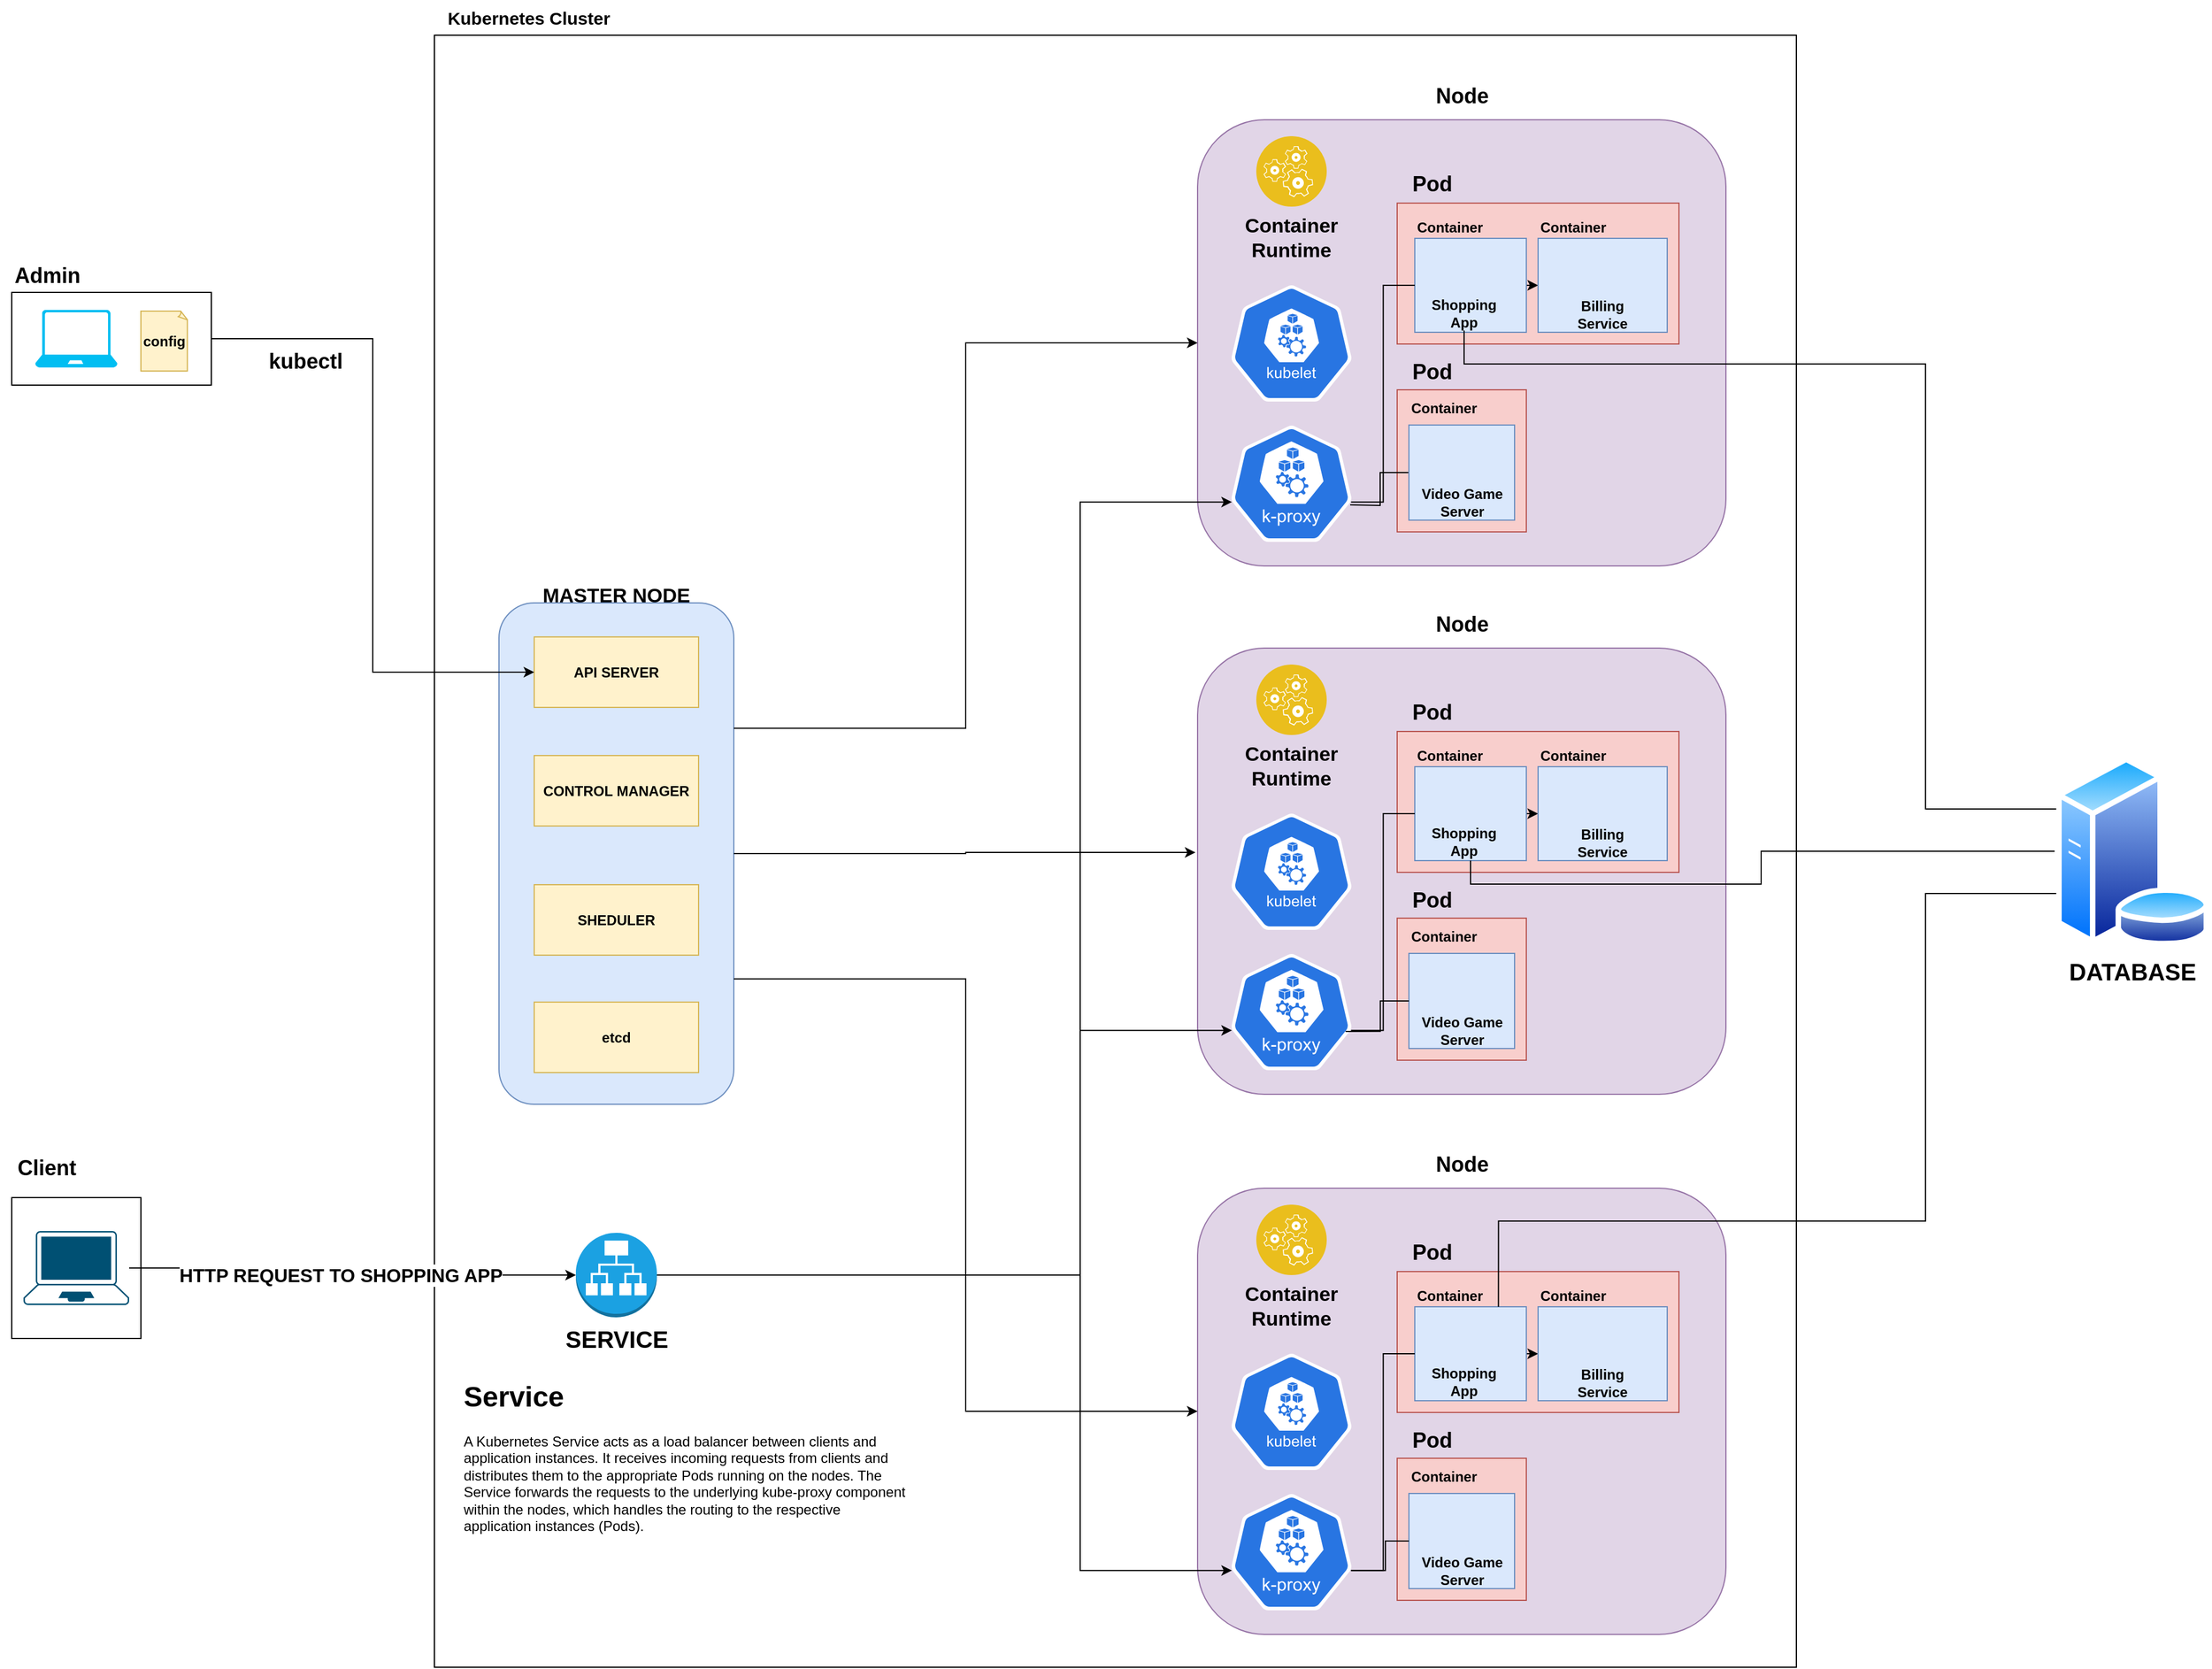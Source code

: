 <mxfile version="21.3.8" type="device">
  <diagram name="Page-1" id="r1trk9I8ze7YVNxas9fj">
    <mxGraphModel dx="2868" dy="1430" grid="1" gridSize="10" guides="1" tooltips="1" connect="1" arrows="1" fold="1" page="1" pageScale="1" pageWidth="850" pageHeight="1100" math="0" shadow="0">
      <root>
        <mxCell id="0" />
        <mxCell id="1" parent="0" />
        <mxCell id="X1foKOFp55e5BBm1iE1M-6" value="" style="rounded=0;whiteSpace=wrap;html=1;" parent="1" vertex="1">
          <mxGeometry x="370" y="90" width="1160" height="1390" as="geometry" />
        </mxCell>
        <mxCell id="X1foKOFp55e5BBm1iE1M-7" value="&lt;div&gt;&lt;b&gt;&lt;font style=&quot;font-size: 15px;&quot;&gt;Kubernetes Cluster&lt;/font&gt;&lt;/b&gt;&lt;/div&gt;" style="text;html=1;align=center;verticalAlign=middle;resizable=0;points=[];autosize=1;strokeColor=none;fillColor=none;" parent="1" vertex="1">
          <mxGeometry x="370" y="60" width="160" height="30" as="geometry" />
        </mxCell>
        <mxCell id="X1foKOFp55e5BBm1iE1M-9" value="&lt;div style=&quot;font-size: 13px;&quot;&gt;&lt;b&gt;&lt;font style=&quot;font-size: 18px;&quot;&gt;kubectl&lt;/font&gt;&lt;/b&gt;&lt;/div&gt;" style="text;html=1;align=center;verticalAlign=middle;resizable=0;points=[];autosize=1;strokeColor=none;fillColor=none;" parent="1" vertex="1">
          <mxGeometry x="215" y="348" width="90" height="40" as="geometry" />
        </mxCell>
        <mxCell id="kfoBaqQsOM6falH7TWS0-29" value="" style="group" parent="1" vertex="1" connectable="0">
          <mxGeometry x="10" y="280" width="170" height="108" as="geometry" />
        </mxCell>
        <mxCell id="X1foKOFp55e5BBm1iE1M-1" value="" style="rounded=0;whiteSpace=wrap;html=1;" parent="kfoBaqQsOM6falH7TWS0-29" vertex="1">
          <mxGeometry y="29" width="170" height="79" as="geometry" />
        </mxCell>
        <mxCell id="X1foKOFp55e5BBm1iE1M-4" value="&lt;font size=&quot;1&quot;&gt;&lt;b style=&quot;font-size: 18px;&quot;&gt;Admin&lt;/b&gt;&lt;/font&gt;" style="text;html=1;align=center;verticalAlign=middle;resizable=0;points=[];autosize=1;strokeColor=none;fillColor=none;" parent="kfoBaqQsOM6falH7TWS0-29" vertex="1">
          <mxGeometry x="-10" y="-5" width="80" height="40" as="geometry" />
        </mxCell>
        <mxCell id="X1foKOFp55e5BBm1iE1M-5" value="" style="verticalLabelPosition=bottom;html=1;verticalAlign=top;align=center;strokeColor=none;fillColor=#00BEF2;shape=mxgraph.azure.laptop;pointerEvents=1;" parent="kfoBaqQsOM6falH7TWS0-29" vertex="1">
          <mxGeometry x="20" y="44" width="70" height="49" as="geometry" />
        </mxCell>
        <mxCell id="X1foKOFp55e5BBm1iE1M-13" value="&lt;b&gt;config&lt;/b&gt;" style="whiteSpace=wrap;html=1;shape=mxgraph.basic.document;fillColor=#fff2cc;strokeColor=#d6b656;" parent="kfoBaqQsOM6falH7TWS0-29" vertex="1">
          <mxGeometry x="110" y="45" width="40" height="51" as="geometry" />
        </mxCell>
        <mxCell id="kfoBaqQsOM6falH7TWS0-33" value="" style="group" parent="1" vertex="1" connectable="0">
          <mxGeometry x="425" y="539.5" width="200" height="461" as="geometry" />
        </mxCell>
        <mxCell id="kfoBaqQsOM6falH7TWS0-21" value="&lt;font style=&quot;font-size: 17px;&quot;&gt;&lt;b&gt;MASTER NODE&lt;/b&gt;&lt;/font&gt;" style="text;html=1;strokeColor=none;fillColor=none;align=center;verticalAlign=middle;whiteSpace=wrap;rounded=0;" parent="kfoBaqQsOM6falH7TWS0-33" vertex="1">
          <mxGeometry x="20" width="160" height="56" as="geometry" />
        </mxCell>
        <mxCell id="kfoBaqQsOM6falH7TWS0-28" value="" style="group" parent="kfoBaqQsOM6falH7TWS0-33" vertex="1" connectable="0">
          <mxGeometry y="34" width="200" height="427" as="geometry" />
        </mxCell>
        <mxCell id="kfoBaqQsOM6falH7TWS0-20" value="" style="rounded=1;whiteSpace=wrap;html=1;fillColor=#dae8fc;strokeColor=#6c8ebf;" parent="kfoBaqQsOM6falH7TWS0-28" vertex="1">
          <mxGeometry width="200" height="427" as="geometry" />
        </mxCell>
        <mxCell id="kfoBaqQsOM6falH7TWS0-24" value="&lt;b&gt;API SERVER&lt;/b&gt;" style="rounded=0;whiteSpace=wrap;html=1;fillColor=#fff2cc;strokeColor=#d6b656;" parent="kfoBaqQsOM6falH7TWS0-28" vertex="1">
          <mxGeometry x="30" y="29" width="140" height="60" as="geometry" />
        </mxCell>
        <mxCell id="kfoBaqQsOM6falH7TWS0-25" value="&lt;b&gt;CONTROL MANAGER&lt;br&gt;&lt;/b&gt;" style="rounded=0;whiteSpace=wrap;html=1;fillColor=#fff2cc;strokeColor=#d6b656;" parent="kfoBaqQsOM6falH7TWS0-28" vertex="1">
          <mxGeometry x="30" y="130" width="140" height="60" as="geometry" />
        </mxCell>
        <mxCell id="kfoBaqQsOM6falH7TWS0-26" value="&lt;b&gt;SHEDULER&lt;br&gt;&lt;/b&gt;" style="rounded=0;whiteSpace=wrap;html=1;fillColor=#fff2cc;strokeColor=#d6b656;" parent="kfoBaqQsOM6falH7TWS0-28" vertex="1">
          <mxGeometry x="30" y="240" width="140" height="60" as="geometry" />
        </mxCell>
        <mxCell id="kfoBaqQsOM6falH7TWS0-27" value="&lt;b&gt;etcd&lt;/b&gt;" style="rounded=0;whiteSpace=wrap;html=1;fillColor=#fff2cc;strokeColor=#d6b656;" parent="kfoBaqQsOM6falH7TWS0-28" vertex="1">
          <mxGeometry x="30" y="340" width="140" height="60" as="geometry" />
        </mxCell>
        <mxCell id="kfoBaqQsOM6falH7TWS0-71" value="" style="group" parent="1" vertex="1" connectable="0">
          <mxGeometry x="1020" y="122" width="450" height="420" as="geometry" />
        </mxCell>
        <mxCell id="X1foKOFp55e5BBm1iE1M-10" value="" style="rounded=1;whiteSpace=wrap;html=1;fillColor=#e1d5e7;strokeColor=#9673a6;" parent="kfoBaqQsOM6falH7TWS0-71" vertex="1">
          <mxGeometry y="40" width="450" height="380" as="geometry" />
        </mxCell>
        <mxCell id="X1foKOFp55e5BBm1iE1M-11" value="&lt;div style=&quot;font-size: 13px;&quot;&gt;&lt;font size=&quot;1&quot;&gt;&lt;b style=&quot;font-size: 18px;&quot;&gt;Node&lt;/b&gt;&lt;/font&gt;&lt;/div&gt;" style="text;html=1;align=center;verticalAlign=middle;resizable=0;points=[];autosize=1;strokeColor=none;fillColor=none;" parent="kfoBaqQsOM6falH7TWS0-71" vertex="1">
          <mxGeometry x="190" width="70" height="40" as="geometry" />
        </mxCell>
        <mxCell id="kfoBaqQsOM6falH7TWS0-37" value="" style="group" parent="kfoBaqQsOM6falH7TWS0-71" vertex="1" connectable="0">
          <mxGeometry x="50" y="54" width="60" height="102" as="geometry" />
        </mxCell>
        <mxCell id="kfoBaqQsOM6falH7TWS0-34" value="" style="image;aspect=fixed;perimeter=ellipsePerimeter;html=1;align=center;shadow=0;dashed=0;fontColor=#4277BB;labelBackgroundColor=default;fontSize=12;spacingTop=3;image=img/lib/ibm/applications/runtime_services.svg;" parent="kfoBaqQsOM6falH7TWS0-37" vertex="1">
          <mxGeometry width="60" height="60" as="geometry" />
        </mxCell>
        <mxCell id="kfoBaqQsOM6falH7TWS0-35" value="&lt;font style=&quot;font-size: 17px;&quot;&gt;&lt;b&gt;Container Runtime&lt;/b&gt;&lt;/font&gt;" style="text;html=1;strokeColor=none;fillColor=none;align=center;verticalAlign=middle;whiteSpace=wrap;rounded=0;" parent="kfoBaqQsOM6falH7TWS0-37" vertex="1">
          <mxGeometry y="72" width="60" height="30" as="geometry" />
        </mxCell>
        <mxCell id="kfoBaqQsOM6falH7TWS0-40" value="" style="sketch=0;html=1;dashed=0;whitespace=wrap;fillColor=#2875E2;strokeColor=#ffffff;points=[[0.005,0.63,0],[0.1,0.2,0],[0.9,0.2,0],[0.5,0,0],[0.995,0.63,0],[0.72,0.99,0],[0.5,1,0],[0.28,0.99,0]];verticalLabelPosition=bottom;align=center;verticalAlign=top;shape=mxgraph.kubernetes.icon;prIcon=k_proxy" parent="kfoBaqQsOM6falH7TWS0-71" vertex="1">
          <mxGeometry x="28.75" y="290" width="102.5" height="120" as="geometry" />
        </mxCell>
        <mxCell id="kfoBaqQsOM6falH7TWS0-41" value="" style="sketch=0;html=1;dashed=0;whitespace=wrap;fillColor=#2875E2;strokeColor=#ffffff;points=[[0.005,0.63,0],[0.1,0.2,0],[0.9,0.2,0],[0.5,0,0],[0.995,0.63,0],[0.72,0.99,0],[0.5,1,0],[0.28,0.99,0]];verticalLabelPosition=bottom;align=center;verticalAlign=top;shape=mxgraph.kubernetes.icon;prIcon=kubelet" parent="kfoBaqQsOM6falH7TWS0-71" vertex="1">
          <mxGeometry x="17.5" y="181" width="125" height="99" as="geometry" />
        </mxCell>
        <mxCell id="kfoBaqQsOM6falH7TWS0-44" value="" style="group" parent="kfoBaqQsOM6falH7TWS0-71" vertex="1" connectable="0">
          <mxGeometry x="170" y="80" width="240" height="151" as="geometry" />
        </mxCell>
        <mxCell id="X1foKOFp55e5BBm1iE1M-33" value="" style="rounded=0;whiteSpace=wrap;html=1;fillColor=#f8cecc;strokeColor=#b85450;" parent="kfoBaqQsOM6falH7TWS0-44" vertex="1">
          <mxGeometry y="31" width="240" height="120" as="geometry" />
        </mxCell>
        <mxCell id="kfoBaqQsOM6falH7TWS0-42" value="" style="group" parent="kfoBaqQsOM6falH7TWS0-44" vertex="1" connectable="0">
          <mxGeometry width="230" height="141" as="geometry" />
        </mxCell>
        <mxCell id="X1foKOFp55e5BBm1iE1M-34" value="&lt;div&gt;&lt;b&gt;&lt;font style=&quot;font-size: 18px;&quot;&gt;Pod&lt;/font&gt;&lt;/b&gt;&lt;/div&gt;" style="text;html=1;strokeColor=none;fillColor=none;align=center;verticalAlign=middle;whiteSpace=wrap;rounded=0;" parent="kfoBaqQsOM6falH7TWS0-42" vertex="1">
          <mxGeometry width="60" height="30" as="geometry" />
        </mxCell>
        <mxCell id="kfoBaqQsOM6falH7TWS0-178" style="edgeStyle=orthogonalEdgeStyle;rounded=0;orthogonalLoop=1;jettySize=auto;html=1;exitX=1;exitY=0.5;exitDx=0;exitDy=0;entryX=0;entryY=0.5;entryDx=0;entryDy=0;" parent="kfoBaqQsOM6falH7TWS0-42" source="X1foKOFp55e5BBm1iE1M-36" target="X1foKOFp55e5BBm1iE1M-41" edge="1">
          <mxGeometry relative="1" as="geometry" />
        </mxCell>
        <mxCell id="X1foKOFp55e5BBm1iE1M-36" value="" style="rounded=0;whiteSpace=wrap;html=1;fillColor=#dae8fc;strokeColor=#6c8ebf;" parent="kfoBaqQsOM6falH7TWS0-42" vertex="1">
          <mxGeometry x="15" y="61" width="95" height="80" as="geometry" />
        </mxCell>
        <mxCell id="X1foKOFp55e5BBm1iE1M-37" value="" style="shape=image;html=1;verticalAlign=top;verticalLabelPosition=bottom;labelBackgroundColor=#ffffff;imageAspect=0;aspect=fixed;image=https://cdn1.iconfinder.com/data/icons/ionicons-fill-vol-2/512/logo-docker-128.png" parent="kfoBaqQsOM6falH7TWS0-42" vertex="1">
          <mxGeometry x="38.5" y="61.5" width="48" height="48" as="geometry" />
        </mxCell>
        <mxCell id="X1foKOFp55e5BBm1iE1M-38" value="&lt;b&gt;Container&lt;/b&gt;" style="text;html=1;strokeColor=none;fillColor=none;align=center;verticalAlign=middle;whiteSpace=wrap;rounded=0;" parent="kfoBaqQsOM6falH7TWS0-42" vertex="1">
          <mxGeometry x="15" y="37" width="60" height="30" as="geometry" />
        </mxCell>
        <mxCell id="X1foKOFp55e5BBm1iE1M-40" value="&lt;b&gt;Shopping App&lt;/b&gt;" style="text;html=1;strokeColor=none;fillColor=none;align=center;verticalAlign=middle;whiteSpace=wrap;rounded=0;" parent="kfoBaqQsOM6falH7TWS0-42" vertex="1">
          <mxGeometry x="27" y="109.5" width="60" height="30" as="geometry" />
        </mxCell>
        <mxCell id="X1foKOFp55e5BBm1iE1M-41" value="" style="rounded=0;whiteSpace=wrap;html=1;fillColor=#dae8fc;strokeColor=#6c8ebf;" parent="kfoBaqQsOM6falH7TWS0-42" vertex="1">
          <mxGeometry x="120" y="61" width="110" height="80" as="geometry" />
        </mxCell>
        <mxCell id="X1foKOFp55e5BBm1iE1M-43" value="" style="shape=image;html=1;verticalAlign=top;verticalLabelPosition=bottom;labelBackgroundColor=#ffffff;imageAspect=0;aspect=fixed;image=https://cdn1.iconfinder.com/data/icons/ionicons-fill-vol-2/512/logo-docker-128.png" parent="kfoBaqQsOM6falH7TWS0-42" vertex="1">
          <mxGeometry x="151" y="67" width="48" height="48" as="geometry" />
        </mxCell>
        <mxCell id="X1foKOFp55e5BBm1iE1M-44" value="&lt;b&gt;Billing Service&lt;/b&gt;" style="text;html=1;strokeColor=none;fillColor=none;align=center;verticalAlign=middle;whiteSpace=wrap;rounded=0;" parent="kfoBaqQsOM6falH7TWS0-42" vertex="1">
          <mxGeometry x="145" y="111" width="60" height="30" as="geometry" />
        </mxCell>
        <mxCell id="X1foKOFp55e5BBm1iE1M-95" value="&lt;b&gt;Container&lt;/b&gt;" style="text;html=1;strokeColor=none;fillColor=none;align=center;verticalAlign=middle;whiteSpace=wrap;rounded=0;" parent="kfoBaqQsOM6falH7TWS0-42" vertex="1">
          <mxGeometry x="120" y="37" width="60" height="30" as="geometry" />
        </mxCell>
        <mxCell id="kfoBaqQsOM6falH7TWS0-45" value="" style="group" parent="kfoBaqQsOM6falH7TWS0-71" vertex="1" connectable="0">
          <mxGeometry x="170" y="240" width="110" height="151" as="geometry" />
        </mxCell>
        <mxCell id="kfoBaqQsOM6falH7TWS0-69" value="" style="group" parent="kfoBaqQsOM6falH7TWS0-45" vertex="1" connectable="0">
          <mxGeometry width="110" height="151" as="geometry" />
        </mxCell>
        <mxCell id="X1foKOFp55e5BBm1iE1M-57" value="" style="rounded=0;whiteSpace=wrap;html=1;fillColor=#f8cecc;strokeColor=#b85450;" parent="kfoBaqQsOM6falH7TWS0-69" vertex="1">
          <mxGeometry y="30" width="110" height="121" as="geometry" />
        </mxCell>
        <mxCell id="X1foKOFp55e5BBm1iE1M-58" value="&lt;font size=&quot;1&quot;&gt;&lt;b style=&quot;font-size: 18px;&quot;&gt;Pod&lt;br&gt;&lt;/b&gt;&lt;/font&gt;" style="text;html=1;strokeColor=none;fillColor=none;align=center;verticalAlign=middle;whiteSpace=wrap;rounded=0;" parent="kfoBaqQsOM6falH7TWS0-69" vertex="1">
          <mxGeometry width="60" height="30" as="geometry" />
        </mxCell>
        <mxCell id="kfoBaqQsOM6falH7TWS0-180" style="edgeStyle=orthogonalEdgeStyle;rounded=0;orthogonalLoop=1;jettySize=auto;html=1;exitX=0;exitY=0.5;exitDx=0;exitDy=0;endArrow=none;endFill=0;" parent="kfoBaqQsOM6falH7TWS0-69" source="X1foKOFp55e5BBm1iE1M-59" edge="1">
          <mxGeometry relative="1" as="geometry">
            <mxPoint x="-40" y="128" as="targetPoint" />
          </mxGeometry>
        </mxCell>
        <mxCell id="X1foKOFp55e5BBm1iE1M-59" value="" style="rounded=0;whiteSpace=wrap;html=1;fillColor=#dae8fc;strokeColor=#6c8ebf;" parent="kfoBaqQsOM6falH7TWS0-69" vertex="1">
          <mxGeometry x="10" y="60" width="90" height="81" as="geometry" />
        </mxCell>
        <mxCell id="X1foKOFp55e5BBm1iE1M-60" value="&lt;b&gt;Container&lt;/b&gt;" style="text;html=1;strokeColor=none;fillColor=none;align=center;verticalAlign=middle;whiteSpace=wrap;rounded=0;" parent="kfoBaqQsOM6falH7TWS0-69" vertex="1">
          <mxGeometry x="10" y="31" width="60" height="30" as="geometry" />
        </mxCell>
        <mxCell id="X1foKOFp55e5BBm1iE1M-61" value="" style="shape=image;html=1;verticalAlign=top;verticalLabelPosition=bottom;labelBackgroundColor=#ffffff;imageAspect=0;aspect=fixed;image=https://cdn1.iconfinder.com/data/icons/ionicons-fill-vol-2/512/logo-docker-128.png" parent="kfoBaqQsOM6falH7TWS0-69" vertex="1">
          <mxGeometry x="31" y="67" width="48" height="48" as="geometry" />
        </mxCell>
        <mxCell id="X1foKOFp55e5BBm1iE1M-62" value="&lt;b&gt;Video Game Server&lt;/b&gt;" style="text;html=1;strokeColor=none;fillColor=none;align=center;verticalAlign=middle;whiteSpace=wrap;rounded=0;" parent="kfoBaqQsOM6falH7TWS0-69" vertex="1">
          <mxGeometry x="17.5" y="116" width="75" height="20" as="geometry" />
        </mxCell>
        <mxCell id="kfoBaqQsOM6falH7TWS0-179" style="edgeStyle=orthogonalEdgeStyle;rounded=0;orthogonalLoop=1;jettySize=auto;html=1;exitX=0;exitY=0.5;exitDx=0;exitDy=0;entryX=0.995;entryY=0.63;entryDx=0;entryDy=0;entryPerimeter=0;endArrow=none;endFill=0;" parent="kfoBaqQsOM6falH7TWS0-71" source="X1foKOFp55e5BBm1iE1M-36" target="kfoBaqQsOM6falH7TWS0-40" edge="1">
          <mxGeometry relative="1" as="geometry" />
        </mxCell>
        <mxCell id="kfoBaqQsOM6falH7TWS0-72" value="" style="group" parent="1" vertex="1" connectable="0">
          <mxGeometry x="1020" y="572" width="450" height="420" as="geometry" />
        </mxCell>
        <mxCell id="kfoBaqQsOM6falH7TWS0-73" value="" style="rounded=1;whiteSpace=wrap;html=1;fillColor=#e1d5e7;strokeColor=#9673a6;" parent="kfoBaqQsOM6falH7TWS0-72" vertex="1">
          <mxGeometry y="40" width="450" height="380" as="geometry" />
        </mxCell>
        <mxCell id="kfoBaqQsOM6falH7TWS0-74" value="&lt;div style=&quot;font-size: 13px;&quot;&gt;&lt;font size=&quot;1&quot;&gt;&lt;b style=&quot;font-size: 18px;&quot;&gt;Node&lt;/b&gt;&lt;/font&gt;&lt;/div&gt;" style="text;html=1;align=center;verticalAlign=middle;resizable=0;points=[];autosize=1;strokeColor=none;fillColor=none;" parent="kfoBaqQsOM6falH7TWS0-72" vertex="1">
          <mxGeometry x="190" width="70" height="40" as="geometry" />
        </mxCell>
        <mxCell id="kfoBaqQsOM6falH7TWS0-75" value="" style="group" parent="kfoBaqQsOM6falH7TWS0-72" vertex="1" connectable="0">
          <mxGeometry x="50" y="54" width="60" height="102" as="geometry" />
        </mxCell>
        <mxCell id="kfoBaqQsOM6falH7TWS0-76" value="" style="image;aspect=fixed;perimeter=ellipsePerimeter;html=1;align=center;shadow=0;dashed=0;fontColor=#4277BB;labelBackgroundColor=default;fontSize=12;spacingTop=3;image=img/lib/ibm/applications/runtime_services.svg;" parent="kfoBaqQsOM6falH7TWS0-75" vertex="1">
          <mxGeometry width="60" height="60" as="geometry" />
        </mxCell>
        <mxCell id="kfoBaqQsOM6falH7TWS0-77" value="&lt;font style=&quot;font-size: 17px;&quot;&gt;&lt;b&gt;Container Runtime&lt;/b&gt;&lt;/font&gt;" style="text;html=1;strokeColor=none;fillColor=none;align=center;verticalAlign=middle;whiteSpace=wrap;rounded=0;" parent="kfoBaqQsOM6falH7TWS0-75" vertex="1">
          <mxGeometry y="72" width="60" height="30" as="geometry" />
        </mxCell>
        <mxCell id="kfoBaqQsOM6falH7TWS0-78" value="" style="sketch=0;html=1;dashed=0;whitespace=wrap;fillColor=#2875E2;strokeColor=#ffffff;points=[[0.005,0.63,0],[0.1,0.2,0],[0.9,0.2,0],[0.5,0,0],[0.995,0.63,0],[0.72,0.99,0],[0.5,1,0],[0.28,0.99,0]];verticalLabelPosition=bottom;align=center;verticalAlign=top;shape=mxgraph.kubernetes.icon;prIcon=k_proxy" parent="kfoBaqQsOM6falH7TWS0-72" vertex="1">
          <mxGeometry x="28.75" y="290" width="102.5" height="120" as="geometry" />
        </mxCell>
        <mxCell id="kfoBaqQsOM6falH7TWS0-79" value="" style="sketch=0;html=1;dashed=0;whitespace=wrap;fillColor=#2875E2;strokeColor=#ffffff;points=[[0.005,0.63,0],[0.1,0.2,0],[0.9,0.2,0],[0.5,0,0],[0.995,0.63,0],[0.72,0.99,0],[0.5,1,0],[0.28,0.99,0]];verticalLabelPosition=bottom;align=center;verticalAlign=top;shape=mxgraph.kubernetes.icon;prIcon=kubelet" parent="kfoBaqQsOM6falH7TWS0-72" vertex="1">
          <mxGeometry x="17.5" y="181" width="125" height="99" as="geometry" />
        </mxCell>
        <mxCell id="kfoBaqQsOM6falH7TWS0-80" value="" style="group" parent="kfoBaqQsOM6falH7TWS0-72" vertex="1" connectable="0">
          <mxGeometry x="170" y="80" width="240" height="151" as="geometry" />
        </mxCell>
        <mxCell id="kfoBaqQsOM6falH7TWS0-81" value="" style="rounded=0;whiteSpace=wrap;html=1;fillColor=#f8cecc;strokeColor=#b85450;" parent="kfoBaqQsOM6falH7TWS0-80" vertex="1">
          <mxGeometry y="31" width="240" height="120" as="geometry" />
        </mxCell>
        <mxCell id="kfoBaqQsOM6falH7TWS0-82" value="" style="group" parent="kfoBaqQsOM6falH7TWS0-80" vertex="1" connectable="0">
          <mxGeometry width="230" height="141" as="geometry" />
        </mxCell>
        <mxCell id="kfoBaqQsOM6falH7TWS0-83" value="&lt;div&gt;&lt;b&gt;&lt;font style=&quot;font-size: 18px;&quot;&gt;Pod&lt;/font&gt;&lt;/b&gt;&lt;/div&gt;" style="text;html=1;strokeColor=none;fillColor=none;align=center;verticalAlign=middle;whiteSpace=wrap;rounded=0;" parent="kfoBaqQsOM6falH7TWS0-82" vertex="1">
          <mxGeometry width="60" height="30" as="geometry" />
        </mxCell>
        <mxCell id="kfoBaqQsOM6falH7TWS0-177" style="edgeStyle=orthogonalEdgeStyle;rounded=0;orthogonalLoop=1;jettySize=auto;html=1;exitX=1;exitY=0.5;exitDx=0;exitDy=0;entryX=0;entryY=0.5;entryDx=0;entryDy=0;" parent="kfoBaqQsOM6falH7TWS0-82" source="kfoBaqQsOM6falH7TWS0-84" target="kfoBaqQsOM6falH7TWS0-88" edge="1">
          <mxGeometry relative="1" as="geometry" />
        </mxCell>
        <mxCell id="kfoBaqQsOM6falH7TWS0-84" value="" style="rounded=0;whiteSpace=wrap;html=1;fillColor=#dae8fc;strokeColor=#6c8ebf;" parent="kfoBaqQsOM6falH7TWS0-82" vertex="1">
          <mxGeometry x="15" y="61" width="95" height="80" as="geometry" />
        </mxCell>
        <mxCell id="kfoBaqQsOM6falH7TWS0-85" value="" style="shape=image;html=1;verticalAlign=top;verticalLabelPosition=bottom;labelBackgroundColor=#ffffff;imageAspect=0;aspect=fixed;image=https://cdn1.iconfinder.com/data/icons/ionicons-fill-vol-2/512/logo-docker-128.png" parent="kfoBaqQsOM6falH7TWS0-82" vertex="1">
          <mxGeometry x="38.5" y="61.5" width="48" height="48" as="geometry" />
        </mxCell>
        <mxCell id="kfoBaqQsOM6falH7TWS0-86" value="&lt;b&gt;Container&lt;/b&gt;" style="text;html=1;strokeColor=none;fillColor=none;align=center;verticalAlign=middle;whiteSpace=wrap;rounded=0;" parent="kfoBaqQsOM6falH7TWS0-82" vertex="1">
          <mxGeometry x="15" y="37" width="60" height="30" as="geometry" />
        </mxCell>
        <mxCell id="kfoBaqQsOM6falH7TWS0-87" value="&lt;b&gt;Shopping App&lt;/b&gt;" style="text;html=1;strokeColor=none;fillColor=none;align=center;verticalAlign=middle;whiteSpace=wrap;rounded=0;" parent="kfoBaqQsOM6falH7TWS0-82" vertex="1">
          <mxGeometry x="27" y="109.5" width="60" height="30" as="geometry" />
        </mxCell>
        <mxCell id="kfoBaqQsOM6falH7TWS0-88" value="" style="rounded=0;whiteSpace=wrap;html=1;fillColor=#dae8fc;strokeColor=#6c8ebf;" parent="kfoBaqQsOM6falH7TWS0-82" vertex="1">
          <mxGeometry x="120" y="61" width="110" height="80" as="geometry" />
        </mxCell>
        <mxCell id="kfoBaqQsOM6falH7TWS0-89" value="" style="shape=image;html=1;verticalAlign=top;verticalLabelPosition=bottom;labelBackgroundColor=#ffffff;imageAspect=0;aspect=fixed;image=https://cdn1.iconfinder.com/data/icons/ionicons-fill-vol-2/512/logo-docker-128.png" parent="kfoBaqQsOM6falH7TWS0-82" vertex="1">
          <mxGeometry x="151" y="67" width="48" height="48" as="geometry" />
        </mxCell>
        <mxCell id="kfoBaqQsOM6falH7TWS0-90" value="&lt;b&gt;Billing Service&lt;/b&gt;" style="text;html=1;strokeColor=none;fillColor=none;align=center;verticalAlign=middle;whiteSpace=wrap;rounded=0;" parent="kfoBaqQsOM6falH7TWS0-82" vertex="1">
          <mxGeometry x="145" y="111" width="60" height="30" as="geometry" />
        </mxCell>
        <mxCell id="kfoBaqQsOM6falH7TWS0-91" value="&lt;b&gt;Container&lt;/b&gt;" style="text;html=1;strokeColor=none;fillColor=none;align=center;verticalAlign=middle;whiteSpace=wrap;rounded=0;" parent="kfoBaqQsOM6falH7TWS0-82" vertex="1">
          <mxGeometry x="120" y="37" width="60" height="30" as="geometry" />
        </mxCell>
        <mxCell id="kfoBaqQsOM6falH7TWS0-92" value="" style="group" parent="kfoBaqQsOM6falH7TWS0-72" vertex="1" connectable="0">
          <mxGeometry x="170" y="240" width="110" height="151" as="geometry" />
        </mxCell>
        <mxCell id="kfoBaqQsOM6falH7TWS0-93" value="" style="group" parent="kfoBaqQsOM6falH7TWS0-92" vertex="1" connectable="0">
          <mxGeometry width="110" height="151" as="geometry" />
        </mxCell>
        <mxCell id="kfoBaqQsOM6falH7TWS0-94" value="" style="rounded=0;whiteSpace=wrap;html=1;fillColor=#f8cecc;strokeColor=#b85450;" parent="kfoBaqQsOM6falH7TWS0-93" vertex="1">
          <mxGeometry y="30" width="110" height="121" as="geometry" />
        </mxCell>
        <mxCell id="kfoBaqQsOM6falH7TWS0-95" value="&lt;font size=&quot;1&quot;&gt;&lt;b style=&quot;font-size: 18px;&quot;&gt;Pod&lt;br&gt;&lt;/b&gt;&lt;/font&gt;" style="text;html=1;strokeColor=none;fillColor=none;align=center;verticalAlign=middle;whiteSpace=wrap;rounded=0;" parent="kfoBaqQsOM6falH7TWS0-93" vertex="1">
          <mxGeometry width="60" height="30" as="geometry" />
        </mxCell>
        <mxCell id="kfoBaqQsOM6falH7TWS0-96" value="" style="rounded=0;whiteSpace=wrap;html=1;fillColor=#dae8fc;strokeColor=#6c8ebf;" parent="kfoBaqQsOM6falH7TWS0-93" vertex="1">
          <mxGeometry x="10" y="60" width="90" height="81" as="geometry" />
        </mxCell>
        <mxCell id="kfoBaqQsOM6falH7TWS0-97" value="&lt;b&gt;Container&lt;/b&gt;" style="text;html=1;strokeColor=none;fillColor=none;align=center;verticalAlign=middle;whiteSpace=wrap;rounded=0;" parent="kfoBaqQsOM6falH7TWS0-93" vertex="1">
          <mxGeometry x="10" y="31" width="60" height="30" as="geometry" />
        </mxCell>
        <mxCell id="kfoBaqQsOM6falH7TWS0-98" value="" style="shape=image;html=1;verticalAlign=top;verticalLabelPosition=bottom;labelBackgroundColor=#ffffff;imageAspect=0;aspect=fixed;image=https://cdn1.iconfinder.com/data/icons/ionicons-fill-vol-2/512/logo-docker-128.png" parent="kfoBaqQsOM6falH7TWS0-93" vertex="1">
          <mxGeometry x="31" y="67" width="48" height="48" as="geometry" />
        </mxCell>
        <mxCell id="kfoBaqQsOM6falH7TWS0-99" value="&lt;b&gt;Video Game Server&lt;/b&gt;" style="text;html=1;strokeColor=none;fillColor=none;align=center;verticalAlign=middle;whiteSpace=wrap;rounded=0;" parent="kfoBaqQsOM6falH7TWS0-93" vertex="1">
          <mxGeometry x="17.5" y="116" width="75" height="20" as="geometry" />
        </mxCell>
        <mxCell id="kfoBaqQsOM6falH7TWS0-175" style="edgeStyle=orthogonalEdgeStyle;rounded=0;orthogonalLoop=1;jettySize=auto;html=1;exitX=0;exitY=0.5;exitDx=0;exitDy=0;entryX=0.995;entryY=0.63;entryDx=0;entryDy=0;entryPerimeter=0;endArrow=none;endFill=0;" parent="kfoBaqQsOM6falH7TWS0-72" source="kfoBaqQsOM6falH7TWS0-84" target="kfoBaqQsOM6falH7TWS0-78" edge="1">
          <mxGeometry relative="1" as="geometry" />
        </mxCell>
        <mxCell id="kfoBaqQsOM6falH7TWS0-176" style="edgeStyle=orthogonalEdgeStyle;rounded=0;orthogonalLoop=1;jettySize=auto;html=1;exitX=0;exitY=0.5;exitDx=0;exitDy=0;entryX=0.95;entryY=0.637;entryDx=0;entryDy=0;entryPerimeter=0;endArrow=none;endFill=0;" parent="kfoBaqQsOM6falH7TWS0-72" source="kfoBaqQsOM6falH7TWS0-96" target="kfoBaqQsOM6falH7TWS0-78" edge="1">
          <mxGeometry relative="1" as="geometry" />
        </mxCell>
        <mxCell id="kfoBaqQsOM6falH7TWS0-101" style="edgeStyle=orthogonalEdgeStyle;rounded=0;orthogonalLoop=1;jettySize=auto;html=1;entryX=0;entryY=0.5;entryDx=0;entryDy=0;" parent="1" source="X1foKOFp55e5BBm1iE1M-1" target="kfoBaqQsOM6falH7TWS0-24" edge="1">
          <mxGeometry relative="1" as="geometry" />
        </mxCell>
        <mxCell id="kfoBaqQsOM6falH7TWS0-118" value="" style="group" parent="1" vertex="1" connectable="0">
          <mxGeometry x="1020" y="1032" width="450" height="420" as="geometry" />
        </mxCell>
        <mxCell id="kfoBaqQsOM6falH7TWS0-119" value="" style="rounded=1;whiteSpace=wrap;html=1;fillColor=#e1d5e7;strokeColor=#9673a6;" parent="kfoBaqQsOM6falH7TWS0-118" vertex="1">
          <mxGeometry y="40" width="450" height="380" as="geometry" />
        </mxCell>
        <mxCell id="kfoBaqQsOM6falH7TWS0-120" value="&lt;div style=&quot;font-size: 13px;&quot;&gt;&lt;font size=&quot;1&quot;&gt;&lt;b style=&quot;font-size: 18px;&quot;&gt;Node&lt;/b&gt;&lt;/font&gt;&lt;/div&gt;" style="text;html=1;align=center;verticalAlign=middle;resizable=0;points=[];autosize=1;strokeColor=none;fillColor=none;" parent="kfoBaqQsOM6falH7TWS0-118" vertex="1">
          <mxGeometry x="190" width="70" height="40" as="geometry" />
        </mxCell>
        <mxCell id="kfoBaqQsOM6falH7TWS0-121" value="" style="group" parent="kfoBaqQsOM6falH7TWS0-118" vertex="1" connectable="0">
          <mxGeometry x="50" y="54" width="60" height="102" as="geometry" />
        </mxCell>
        <mxCell id="kfoBaqQsOM6falH7TWS0-122" value="" style="image;aspect=fixed;perimeter=ellipsePerimeter;html=1;align=center;shadow=0;dashed=0;fontColor=#4277BB;labelBackgroundColor=default;fontSize=12;spacingTop=3;image=img/lib/ibm/applications/runtime_services.svg;" parent="kfoBaqQsOM6falH7TWS0-121" vertex="1">
          <mxGeometry width="60" height="60" as="geometry" />
        </mxCell>
        <mxCell id="kfoBaqQsOM6falH7TWS0-123" value="&lt;font style=&quot;font-size: 17px;&quot;&gt;&lt;b&gt;Container Runtime&lt;/b&gt;&lt;/font&gt;" style="text;html=1;strokeColor=none;fillColor=none;align=center;verticalAlign=middle;whiteSpace=wrap;rounded=0;" parent="kfoBaqQsOM6falH7TWS0-121" vertex="1">
          <mxGeometry y="72" width="60" height="30" as="geometry" />
        </mxCell>
        <mxCell id="kfoBaqQsOM6falH7TWS0-124" value="" style="sketch=0;html=1;dashed=0;whitespace=wrap;fillColor=#2875E2;strokeColor=#ffffff;points=[[0.005,0.63,0],[0.1,0.2,0],[0.9,0.2,0],[0.5,0,0],[0.995,0.63,0],[0.72,0.99,0],[0.5,1,0],[0.28,0.99,0]];verticalLabelPosition=bottom;align=center;verticalAlign=top;shape=mxgraph.kubernetes.icon;prIcon=k_proxy" parent="kfoBaqQsOM6falH7TWS0-118" vertex="1">
          <mxGeometry x="28.75" y="290" width="102.5" height="120" as="geometry" />
        </mxCell>
        <mxCell id="kfoBaqQsOM6falH7TWS0-125" value="" style="sketch=0;html=1;dashed=0;whitespace=wrap;fillColor=#2875E2;strokeColor=#ffffff;points=[[0.005,0.63,0],[0.1,0.2,0],[0.9,0.2,0],[0.5,0,0],[0.995,0.63,0],[0.72,0.99,0],[0.5,1,0],[0.28,0.99,0]];verticalLabelPosition=bottom;align=center;verticalAlign=top;shape=mxgraph.kubernetes.icon;prIcon=kubelet" parent="kfoBaqQsOM6falH7TWS0-118" vertex="1">
          <mxGeometry x="17.5" y="181" width="125" height="99" as="geometry" />
        </mxCell>
        <mxCell id="kfoBaqQsOM6falH7TWS0-126" value="" style="group" parent="kfoBaqQsOM6falH7TWS0-118" vertex="1" connectable="0">
          <mxGeometry x="170" y="80" width="240" height="151" as="geometry" />
        </mxCell>
        <mxCell id="kfoBaqQsOM6falH7TWS0-127" value="" style="rounded=0;whiteSpace=wrap;html=1;fillColor=#f8cecc;strokeColor=#b85450;" parent="kfoBaqQsOM6falH7TWS0-126" vertex="1">
          <mxGeometry y="31" width="240" height="120" as="geometry" />
        </mxCell>
        <mxCell id="kfoBaqQsOM6falH7TWS0-128" value="" style="group" parent="kfoBaqQsOM6falH7TWS0-126" vertex="1" connectable="0">
          <mxGeometry width="230" height="141" as="geometry" />
        </mxCell>
        <mxCell id="kfoBaqQsOM6falH7TWS0-129" value="&lt;div&gt;&lt;b&gt;&lt;font style=&quot;font-size: 18px;&quot;&gt;Pod&lt;/font&gt;&lt;/b&gt;&lt;/div&gt;" style="text;html=1;strokeColor=none;fillColor=none;align=center;verticalAlign=middle;whiteSpace=wrap;rounded=0;" parent="kfoBaqQsOM6falH7TWS0-128" vertex="1">
          <mxGeometry width="60" height="30" as="geometry" />
        </mxCell>
        <mxCell id="kfoBaqQsOM6falH7TWS0-167" style="edgeStyle=orthogonalEdgeStyle;rounded=0;orthogonalLoop=1;jettySize=auto;html=1;exitX=1;exitY=0.5;exitDx=0;exitDy=0;entryX=0;entryY=0.5;entryDx=0;entryDy=0;" parent="kfoBaqQsOM6falH7TWS0-128" source="kfoBaqQsOM6falH7TWS0-130" target="kfoBaqQsOM6falH7TWS0-134" edge="1">
          <mxGeometry relative="1" as="geometry" />
        </mxCell>
        <mxCell id="kfoBaqQsOM6falH7TWS0-130" value="" style="rounded=0;whiteSpace=wrap;html=1;fillColor=#dae8fc;strokeColor=#6c8ebf;" parent="kfoBaqQsOM6falH7TWS0-128" vertex="1">
          <mxGeometry x="15" y="61" width="95" height="80" as="geometry" />
        </mxCell>
        <mxCell id="kfoBaqQsOM6falH7TWS0-131" value="" style="shape=image;html=1;verticalAlign=top;verticalLabelPosition=bottom;labelBackgroundColor=#ffffff;imageAspect=0;aspect=fixed;image=https://cdn1.iconfinder.com/data/icons/ionicons-fill-vol-2/512/logo-docker-128.png" parent="kfoBaqQsOM6falH7TWS0-128" vertex="1">
          <mxGeometry x="38.5" y="61.5" width="48" height="48" as="geometry" />
        </mxCell>
        <mxCell id="kfoBaqQsOM6falH7TWS0-132" value="&lt;b&gt;Container&lt;/b&gt;" style="text;html=1;strokeColor=none;fillColor=none;align=center;verticalAlign=middle;whiteSpace=wrap;rounded=0;" parent="kfoBaqQsOM6falH7TWS0-128" vertex="1">
          <mxGeometry x="15" y="37" width="60" height="30" as="geometry" />
        </mxCell>
        <mxCell id="kfoBaqQsOM6falH7TWS0-133" value="&lt;b&gt;Shopping App&lt;/b&gt;" style="text;html=1;strokeColor=none;fillColor=none;align=center;verticalAlign=middle;whiteSpace=wrap;rounded=0;" parent="kfoBaqQsOM6falH7TWS0-128" vertex="1">
          <mxGeometry x="27" y="109.5" width="60" height="30" as="geometry" />
        </mxCell>
        <mxCell id="kfoBaqQsOM6falH7TWS0-134" value="" style="rounded=0;whiteSpace=wrap;html=1;fillColor=#dae8fc;strokeColor=#6c8ebf;" parent="kfoBaqQsOM6falH7TWS0-128" vertex="1">
          <mxGeometry x="120" y="61" width="110" height="80" as="geometry" />
        </mxCell>
        <mxCell id="kfoBaqQsOM6falH7TWS0-135" value="" style="shape=image;html=1;verticalAlign=top;verticalLabelPosition=bottom;labelBackgroundColor=#ffffff;imageAspect=0;aspect=fixed;image=https://cdn1.iconfinder.com/data/icons/ionicons-fill-vol-2/512/logo-docker-128.png" parent="kfoBaqQsOM6falH7TWS0-128" vertex="1">
          <mxGeometry x="151" y="67" width="48" height="48" as="geometry" />
        </mxCell>
        <mxCell id="kfoBaqQsOM6falH7TWS0-136" value="&lt;b&gt;Billing Service&lt;/b&gt;" style="text;html=1;strokeColor=none;fillColor=none;align=center;verticalAlign=middle;whiteSpace=wrap;rounded=0;" parent="kfoBaqQsOM6falH7TWS0-128" vertex="1">
          <mxGeometry x="145" y="111" width="60" height="30" as="geometry" />
        </mxCell>
        <mxCell id="kfoBaqQsOM6falH7TWS0-137" value="&lt;b&gt;Container&lt;/b&gt;" style="text;html=1;strokeColor=none;fillColor=none;align=center;verticalAlign=middle;whiteSpace=wrap;rounded=0;" parent="kfoBaqQsOM6falH7TWS0-128" vertex="1">
          <mxGeometry x="120" y="37" width="60" height="30" as="geometry" />
        </mxCell>
        <mxCell id="kfoBaqQsOM6falH7TWS0-138" value="" style="group" parent="kfoBaqQsOM6falH7TWS0-118" vertex="1" connectable="0">
          <mxGeometry x="170" y="240" width="110" height="151" as="geometry" />
        </mxCell>
        <mxCell id="kfoBaqQsOM6falH7TWS0-139" value="" style="group" parent="kfoBaqQsOM6falH7TWS0-138" vertex="1" connectable="0">
          <mxGeometry width="110" height="151" as="geometry" />
        </mxCell>
        <mxCell id="kfoBaqQsOM6falH7TWS0-140" value="" style="rounded=0;whiteSpace=wrap;html=1;fillColor=#f8cecc;strokeColor=#b85450;" parent="kfoBaqQsOM6falH7TWS0-139" vertex="1">
          <mxGeometry y="30" width="110" height="121" as="geometry" />
        </mxCell>
        <mxCell id="kfoBaqQsOM6falH7TWS0-141" value="&lt;font size=&quot;1&quot;&gt;&lt;b style=&quot;font-size: 18px;&quot;&gt;Pod&lt;br&gt;&lt;/b&gt;&lt;/font&gt;" style="text;html=1;strokeColor=none;fillColor=none;align=center;verticalAlign=middle;whiteSpace=wrap;rounded=0;" parent="kfoBaqQsOM6falH7TWS0-139" vertex="1">
          <mxGeometry width="60" height="30" as="geometry" />
        </mxCell>
        <mxCell id="kfoBaqQsOM6falH7TWS0-142" value="" style="rounded=0;whiteSpace=wrap;html=1;fillColor=#dae8fc;strokeColor=#6c8ebf;" parent="kfoBaqQsOM6falH7TWS0-139" vertex="1">
          <mxGeometry x="10" y="60" width="90" height="81" as="geometry" />
        </mxCell>
        <mxCell id="kfoBaqQsOM6falH7TWS0-143" value="&lt;b&gt;Container&lt;/b&gt;" style="text;html=1;strokeColor=none;fillColor=none;align=center;verticalAlign=middle;whiteSpace=wrap;rounded=0;" parent="kfoBaqQsOM6falH7TWS0-139" vertex="1">
          <mxGeometry x="10" y="31" width="60" height="30" as="geometry" />
        </mxCell>
        <mxCell id="kfoBaqQsOM6falH7TWS0-144" value="" style="shape=image;html=1;verticalAlign=top;verticalLabelPosition=bottom;labelBackgroundColor=#ffffff;imageAspect=0;aspect=fixed;image=https://cdn1.iconfinder.com/data/icons/ionicons-fill-vol-2/512/logo-docker-128.png" parent="kfoBaqQsOM6falH7TWS0-139" vertex="1">
          <mxGeometry x="31" y="67" width="48" height="48" as="geometry" />
        </mxCell>
        <mxCell id="kfoBaqQsOM6falH7TWS0-145" value="&lt;b&gt;Video Game Server&lt;/b&gt;" style="text;html=1;strokeColor=none;fillColor=none;align=center;verticalAlign=middle;whiteSpace=wrap;rounded=0;" parent="kfoBaqQsOM6falH7TWS0-139" vertex="1">
          <mxGeometry x="17.5" y="116" width="75" height="20" as="geometry" />
        </mxCell>
        <mxCell id="kfoBaqQsOM6falH7TWS0-166" style="edgeStyle=orthogonalEdgeStyle;rounded=0;orthogonalLoop=1;jettySize=auto;html=1;exitX=0;exitY=0.5;exitDx=0;exitDy=0;entryX=0.995;entryY=0.63;entryDx=0;entryDy=0;entryPerimeter=0;endArrow=none;endFill=0;" parent="kfoBaqQsOM6falH7TWS0-118" source="kfoBaqQsOM6falH7TWS0-130" target="kfoBaqQsOM6falH7TWS0-124" edge="1">
          <mxGeometry relative="1" as="geometry" />
        </mxCell>
        <mxCell id="kfoBaqQsOM6falH7TWS0-168" style="edgeStyle=orthogonalEdgeStyle;rounded=0;orthogonalLoop=1;jettySize=auto;html=1;exitX=0;exitY=0.5;exitDx=0;exitDy=0;entryX=0.995;entryY=0.63;entryDx=0;entryDy=0;entryPerimeter=0;endArrow=none;endFill=0;" parent="kfoBaqQsOM6falH7TWS0-118" source="kfoBaqQsOM6falH7TWS0-142" target="kfoBaqQsOM6falH7TWS0-124" edge="1">
          <mxGeometry relative="1" as="geometry">
            <Array as="points">
              <mxPoint x="160" y="341" />
              <mxPoint x="160" y="366" />
            </Array>
          </mxGeometry>
        </mxCell>
        <mxCell id="kfoBaqQsOM6falH7TWS0-147" style="edgeStyle=orthogonalEdgeStyle;rounded=0;orthogonalLoop=1;jettySize=auto;html=1;exitX=1;exitY=0.25;exitDx=0;exitDy=0;entryX=0;entryY=0.5;entryDx=0;entryDy=0;" parent="1" source="kfoBaqQsOM6falH7TWS0-20" target="X1foKOFp55e5BBm1iE1M-10" edge="1">
          <mxGeometry relative="1" as="geometry" />
        </mxCell>
        <mxCell id="kfoBaqQsOM6falH7TWS0-148" style="edgeStyle=orthogonalEdgeStyle;rounded=0;orthogonalLoop=1;jettySize=auto;html=1;exitX=1;exitY=0.75;exitDx=0;exitDy=0;entryX=0;entryY=0.5;entryDx=0;entryDy=0;" parent="1" source="kfoBaqQsOM6falH7TWS0-20" target="kfoBaqQsOM6falH7TWS0-119" edge="1">
          <mxGeometry relative="1" as="geometry" />
        </mxCell>
        <mxCell id="kfoBaqQsOM6falH7TWS0-152" style="edgeStyle=orthogonalEdgeStyle;rounded=0;orthogonalLoop=1;jettySize=auto;html=1;exitX=1;exitY=0.5;exitDx=0;exitDy=0;entryX=-0.004;entryY=0.458;entryDx=0;entryDy=0;entryPerimeter=0;" parent="1" source="kfoBaqQsOM6falH7TWS0-20" target="kfoBaqQsOM6falH7TWS0-73" edge="1">
          <mxGeometry relative="1" as="geometry" />
        </mxCell>
        <mxCell id="kfoBaqQsOM6falH7TWS0-153" value="" style="group" parent="1" vertex="1" connectable="0">
          <mxGeometry x="10" y="1040" width="110" height="160" as="geometry" />
        </mxCell>
        <mxCell id="kfoBaqQsOM6falH7TWS0-112" value="" style="rounded=0;whiteSpace=wrap;html=1;" parent="kfoBaqQsOM6falH7TWS0-153" vertex="1">
          <mxGeometry y="40" width="110" height="120" as="geometry" />
        </mxCell>
        <mxCell id="kfoBaqQsOM6falH7TWS0-113" value="&lt;div&gt;&lt;font style=&quot;font-size: 18px;&quot;&gt;&lt;b&gt;Client&lt;/b&gt;&lt;/font&gt;&lt;/div&gt;" style="text;html=1;strokeColor=none;fillColor=none;align=center;verticalAlign=middle;whiteSpace=wrap;rounded=0;" parent="kfoBaqQsOM6falH7TWS0-153" vertex="1">
          <mxGeometry width="60" height="30" as="geometry" />
        </mxCell>
        <mxCell id="kfoBaqQsOM6falH7TWS0-116" value="" style="points=[[0.13,0.02,0],[0.5,0,0],[0.87,0.02,0],[0.885,0.4,0],[0.985,0.985,0],[0.5,1,0],[0.015,0.985,0],[0.115,0.4,0]];verticalLabelPosition=bottom;sketch=0;html=1;verticalAlign=top;aspect=fixed;align=center;pointerEvents=1;shape=mxgraph.cisco19.laptop;fillColor=#005073;strokeColor=none;" parent="kfoBaqQsOM6falH7TWS0-153" vertex="1">
          <mxGeometry x="10" y="68.5" width="90" height="63" as="geometry" />
        </mxCell>
        <mxCell id="kfoBaqQsOM6falH7TWS0-157" style="edgeStyle=orthogonalEdgeStyle;rounded=0;orthogonalLoop=1;jettySize=auto;html=1;entryX=0.005;entryY=0.63;entryDx=0;entryDy=0;entryPerimeter=0;" parent="1" source="kfoBaqQsOM6falH7TWS0-154" target="kfoBaqQsOM6falH7TWS0-124" edge="1">
          <mxGeometry relative="1" as="geometry">
            <Array as="points">
              <mxPoint x="920" y="1146" />
              <mxPoint x="920" y="1398" />
            </Array>
          </mxGeometry>
        </mxCell>
        <mxCell id="kfoBaqQsOM6falH7TWS0-171" style="edgeStyle=orthogonalEdgeStyle;rounded=0;orthogonalLoop=1;jettySize=auto;html=1;exitX=1;exitY=0.5;exitDx=0;exitDy=0;exitPerimeter=0;entryX=0.005;entryY=0.63;entryDx=0;entryDy=0;entryPerimeter=0;" parent="1" source="kfoBaqQsOM6falH7TWS0-154" target="kfoBaqQsOM6falH7TWS0-78" edge="1">
          <mxGeometry relative="1" as="geometry">
            <Array as="points">
              <mxPoint x="920" y="1146" />
              <mxPoint x="920" y="938" />
            </Array>
          </mxGeometry>
        </mxCell>
        <mxCell id="kfoBaqQsOM6falH7TWS0-172" style="edgeStyle=orthogonalEdgeStyle;rounded=0;orthogonalLoop=1;jettySize=auto;html=1;exitX=1;exitY=0.5;exitDx=0;exitDy=0;exitPerimeter=0;entryX=0.005;entryY=0.63;entryDx=0;entryDy=0;entryPerimeter=0;" parent="1" source="kfoBaqQsOM6falH7TWS0-154" target="kfoBaqQsOM6falH7TWS0-40" edge="1">
          <mxGeometry relative="1" as="geometry">
            <Array as="points">
              <mxPoint x="920" y="1146" />
              <mxPoint x="920" y="488" />
            </Array>
          </mxGeometry>
        </mxCell>
        <mxCell id="kfoBaqQsOM6falH7TWS0-154" value="&lt;b&gt;&lt;font style=&quot;font-size: 20px;&quot; color=&quot;#000000&quot;&gt;SERVICE&lt;/font&gt;&lt;/b&gt;" style="outlineConnect=0;dashed=0;verticalLabelPosition=bottom;verticalAlign=top;align=center;html=1;shape=mxgraph.aws3.application_load_balancer;fillColor=#1ba1e2;strokeColor=#006EAF;fontColor=#ffffff;" parent="1" vertex="1">
          <mxGeometry x="490.5" y="1110" width="69" height="72" as="geometry" />
        </mxCell>
        <mxCell id="kfoBaqQsOM6falH7TWS0-155" style="edgeStyle=orthogonalEdgeStyle;rounded=0;orthogonalLoop=1;jettySize=auto;html=1;" parent="1" source="kfoBaqQsOM6falH7TWS0-116" target="kfoBaqQsOM6falH7TWS0-154" edge="1">
          <mxGeometry relative="1" as="geometry">
            <Array as="points">
              <mxPoint x="300" y="1140" />
              <mxPoint x="300" y="1146" />
            </Array>
          </mxGeometry>
        </mxCell>
        <mxCell id="kfoBaqQsOM6falH7TWS0-156" value="&lt;b&gt;&lt;font style=&quot;font-size: 16px;&quot;&gt;HTTP REQUEST TO SHOPPING APP&lt;/font&gt;&lt;/b&gt;" style="edgeLabel;html=1;align=center;verticalAlign=middle;resizable=0;points=[];" parent="kfoBaqQsOM6falH7TWS0-155" vertex="1" connectable="0">
          <mxGeometry x="-0.226" y="3" relative="1" as="geometry">
            <mxPoint x="30" y="9" as="offset" />
          </mxGeometry>
        </mxCell>
        <mxCell id="kfoBaqQsOM6falH7TWS0-170" value="&lt;h1&gt;Service&lt;/h1&gt;&lt;p&gt;A Kubernetes Service acts as a load balancer between clients and &lt;br/&gt;application instances. It receives incoming requests from clients and &lt;br/&gt;distributes them to the appropriate Pods running on the nodes. The &lt;br/&gt;Service forwards the requests to the underlying kube-proxy component &lt;br/&gt;within the nodes, which handles the routing to the respective &lt;br/&gt;application instances (Pods).&lt;/p&gt;" style="text;html=1;strokeColor=none;fillColor=none;spacing=5;spacingTop=-20;whiteSpace=wrap;overflow=hidden;rounded=0;" parent="1" vertex="1">
          <mxGeometry x="390" y="1230" width="400" height="140" as="geometry" />
        </mxCell>
        <mxCell id="kfoBaqQsOM6falH7TWS0-183" style="edgeStyle=orthogonalEdgeStyle;rounded=0;orthogonalLoop=1;jettySize=auto;html=1;exitX=0;exitY=0.5;exitDx=0;exitDy=0;entryX=0.5;entryY=1;entryDx=0;entryDy=0;endArrow=none;endFill=0;" parent="1" source="kfoBaqQsOM6falH7TWS0-181" target="kfoBaqQsOM6falH7TWS0-84" edge="1">
          <mxGeometry relative="1" as="geometry">
            <Array as="points">
              <mxPoint x="1500" y="785" />
              <mxPoint x="1500" y="813" />
              <mxPoint x="1252" y="813" />
            </Array>
          </mxGeometry>
        </mxCell>
        <mxCell id="kfoBaqQsOM6falH7TWS0-184" style="edgeStyle=orthogonalEdgeStyle;rounded=0;orthogonalLoop=1;jettySize=auto;html=1;exitX=0;exitY=0.25;exitDx=0;exitDy=0;entryX=0.5;entryY=1;entryDx=0;entryDy=0;endArrow=none;endFill=0;" parent="1" source="kfoBaqQsOM6falH7TWS0-181" target="X1foKOFp55e5BBm1iE1M-40" edge="1">
          <mxGeometry relative="1" as="geometry">
            <Array as="points">
              <mxPoint x="1640" y="749" />
              <mxPoint x="1640" y="370" />
              <mxPoint x="1247" y="370" />
            </Array>
          </mxGeometry>
        </mxCell>
        <mxCell id="kfoBaqQsOM6falH7TWS0-185" style="edgeStyle=orthogonalEdgeStyle;rounded=0;orthogonalLoop=1;jettySize=auto;html=1;exitX=0;exitY=0.75;exitDx=0;exitDy=0;entryX=0.75;entryY=0;entryDx=0;entryDy=0;endArrow=none;endFill=0;" parent="1" source="kfoBaqQsOM6falH7TWS0-181" target="kfoBaqQsOM6falH7TWS0-130" edge="1">
          <mxGeometry relative="1" as="geometry">
            <Array as="points">
              <mxPoint x="1640" y="821" />
              <mxPoint x="1640" y="1100" />
              <mxPoint x="1276" y="1100" />
            </Array>
          </mxGeometry>
        </mxCell>
        <mxCell id="kfoBaqQsOM6falH7TWS0-181" value="&lt;font style=&quot;font-size: 20px;&quot;&gt;&lt;b&gt;DATABASE&lt;/b&gt;&lt;/font&gt;" style="image;aspect=fixed;perimeter=ellipsePerimeter;html=1;align=center;shadow=0;dashed=0;spacingTop=3;image=img/lib/active_directory/database_server.svg;" parent="1" vertex="1">
          <mxGeometry x="1750" y="704.03" width="132.8" height="161.95" as="geometry" />
        </mxCell>
      </root>
    </mxGraphModel>
  </diagram>
</mxfile>
